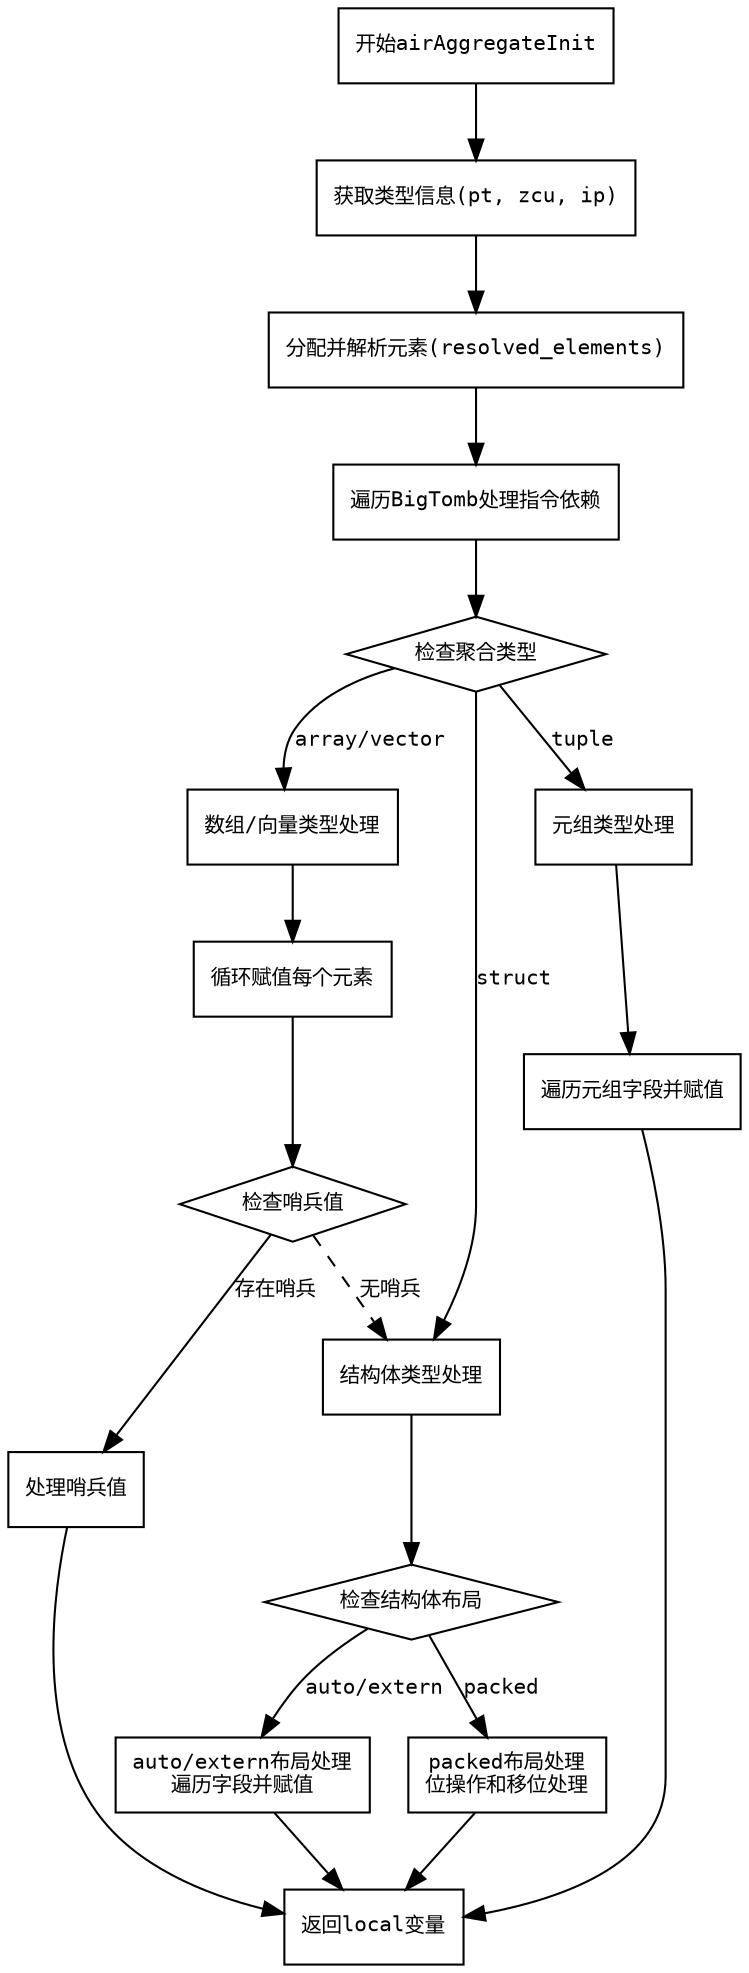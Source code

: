 
digraph flowchart {
    node [shape=rectangle, fontname="Courier", fontsize=10];
    edge [fontname="Courier", fontsize=10];

    start [label="开始airAggregateInit"];
    get_type_info [label="获取类型信息(pt, zcu, ip)"];
    resolve_elements [label="分配并解析元素(resolved_elements)"];
    iterate_tomb [label="遍历BigTomb处理指令依赖"];
    check_type [label="检查聚合类型", shape=diamond];

    array_vector_case [label="数组/向量类型处理"];
    array_loop [label="循环赋值每个元素"];
    sentinel_check [label="检查哨兵值", shape=diamond];
    handle_sentinel [label="处理哨兵值"];

    struct_case [label="结构体类型处理"];
    struct_layout_check [label="检查结构体布局", shape=diamond];
    auto_extern_layout [label="auto/extern布局处理\n遍历字段并赋值"];
    packed_layout [label="packed布局处理\n位操作和移位处理"];

    tuple_case [label="元组类型处理"];
    tuple_loop [label="遍历元组字段并赋值"];

    return [label="返回local变量"];

    start -> get_type_info -> resolve_elements -> iterate_tomb -> check_type;

    check_type -> array_vector_case [label="array/vector"];
    array_vector_case -> array_loop;
    array_loop -> sentinel_check;
    sentinel_check -> handle_sentinel [label="存在哨兵"];
    sentinel_check -> struct_case [label="无哨兵", style=dashed];

    check_type -> struct_case [label="struct"];
    struct_case -> struct_layout_check;
    struct_layout_check -> auto_extern_layout [label="auto/extern"];
    struct_layout_check -> packed_layout [label="packed"];

    check_type -> tuple_case [label="tuple"];
    tuple_case -> tuple_loop;

    auto_extern_layout -> return;
    packed_layout -> return;
    tuple_loop -> return;
    handle_sentinel -> return;
}
